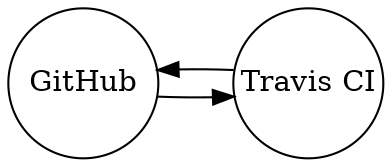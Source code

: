 digraph {
  rankdir="LR"

  A [ label="GitHub"    shape="circle" fixedsize=true width=1]
  B [ label="Travis CI" shape="circle" fixedsize=true width=1]

  A -> B
  B -> A
}
